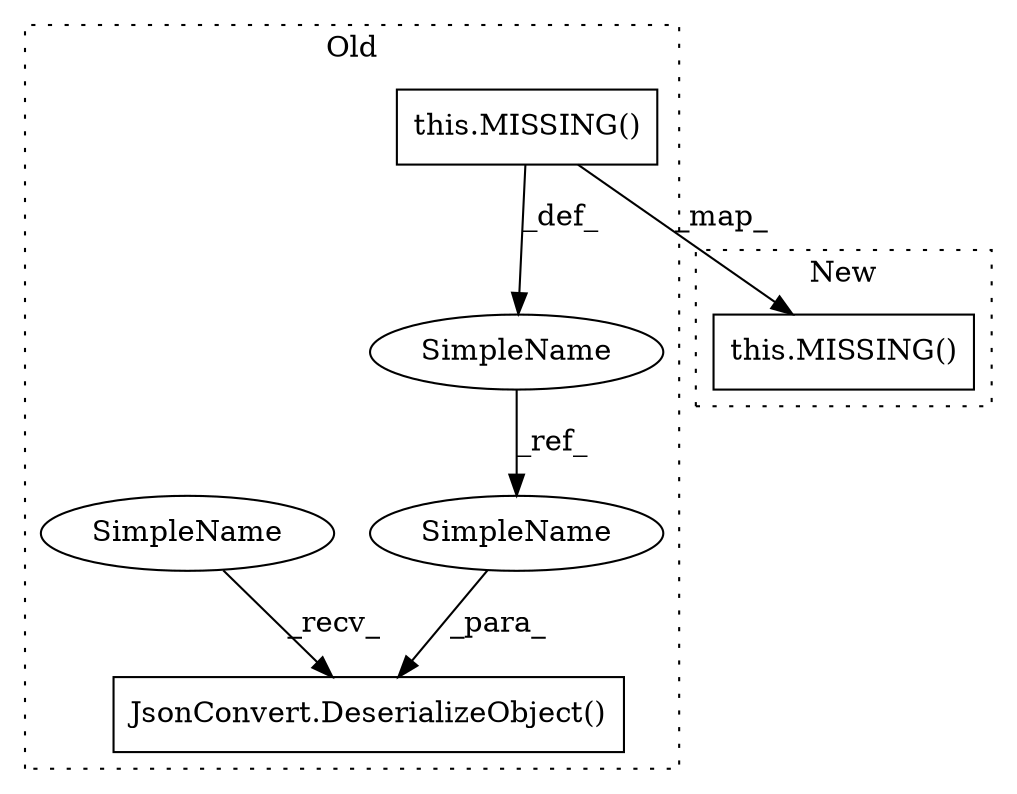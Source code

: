 digraph G {
subgraph cluster0 {
1 [label="this.MISSING()" a="32" s="-1" l="9468" shape="box"];
3 [label="SimpleName" a="42" s="9415" l="7" shape="ellipse"];
4 [label="JsonConvert.DeserializeObject()" a="32" s="9505,9557" l="45,1" shape="box"];
5 [label="SimpleName" a="42" s="9493" l="11" shape="ellipse"];
6 [label="SimpleName" a="42" s="9550" l="7" shape="ellipse"];
label = "Old";
style="dotted";
}
subgraph cluster1 {
2 [label="this.MISSING()" a="32" s="-1" l="8643" shape="box"];
label = "New";
style="dotted";
}
1 -> 3 [label="_def_"];
1 -> 2 [label="_map_"];
3 -> 6 [label="_ref_"];
5 -> 4 [label="_recv_"];
6 -> 4 [label="_para_"];
}